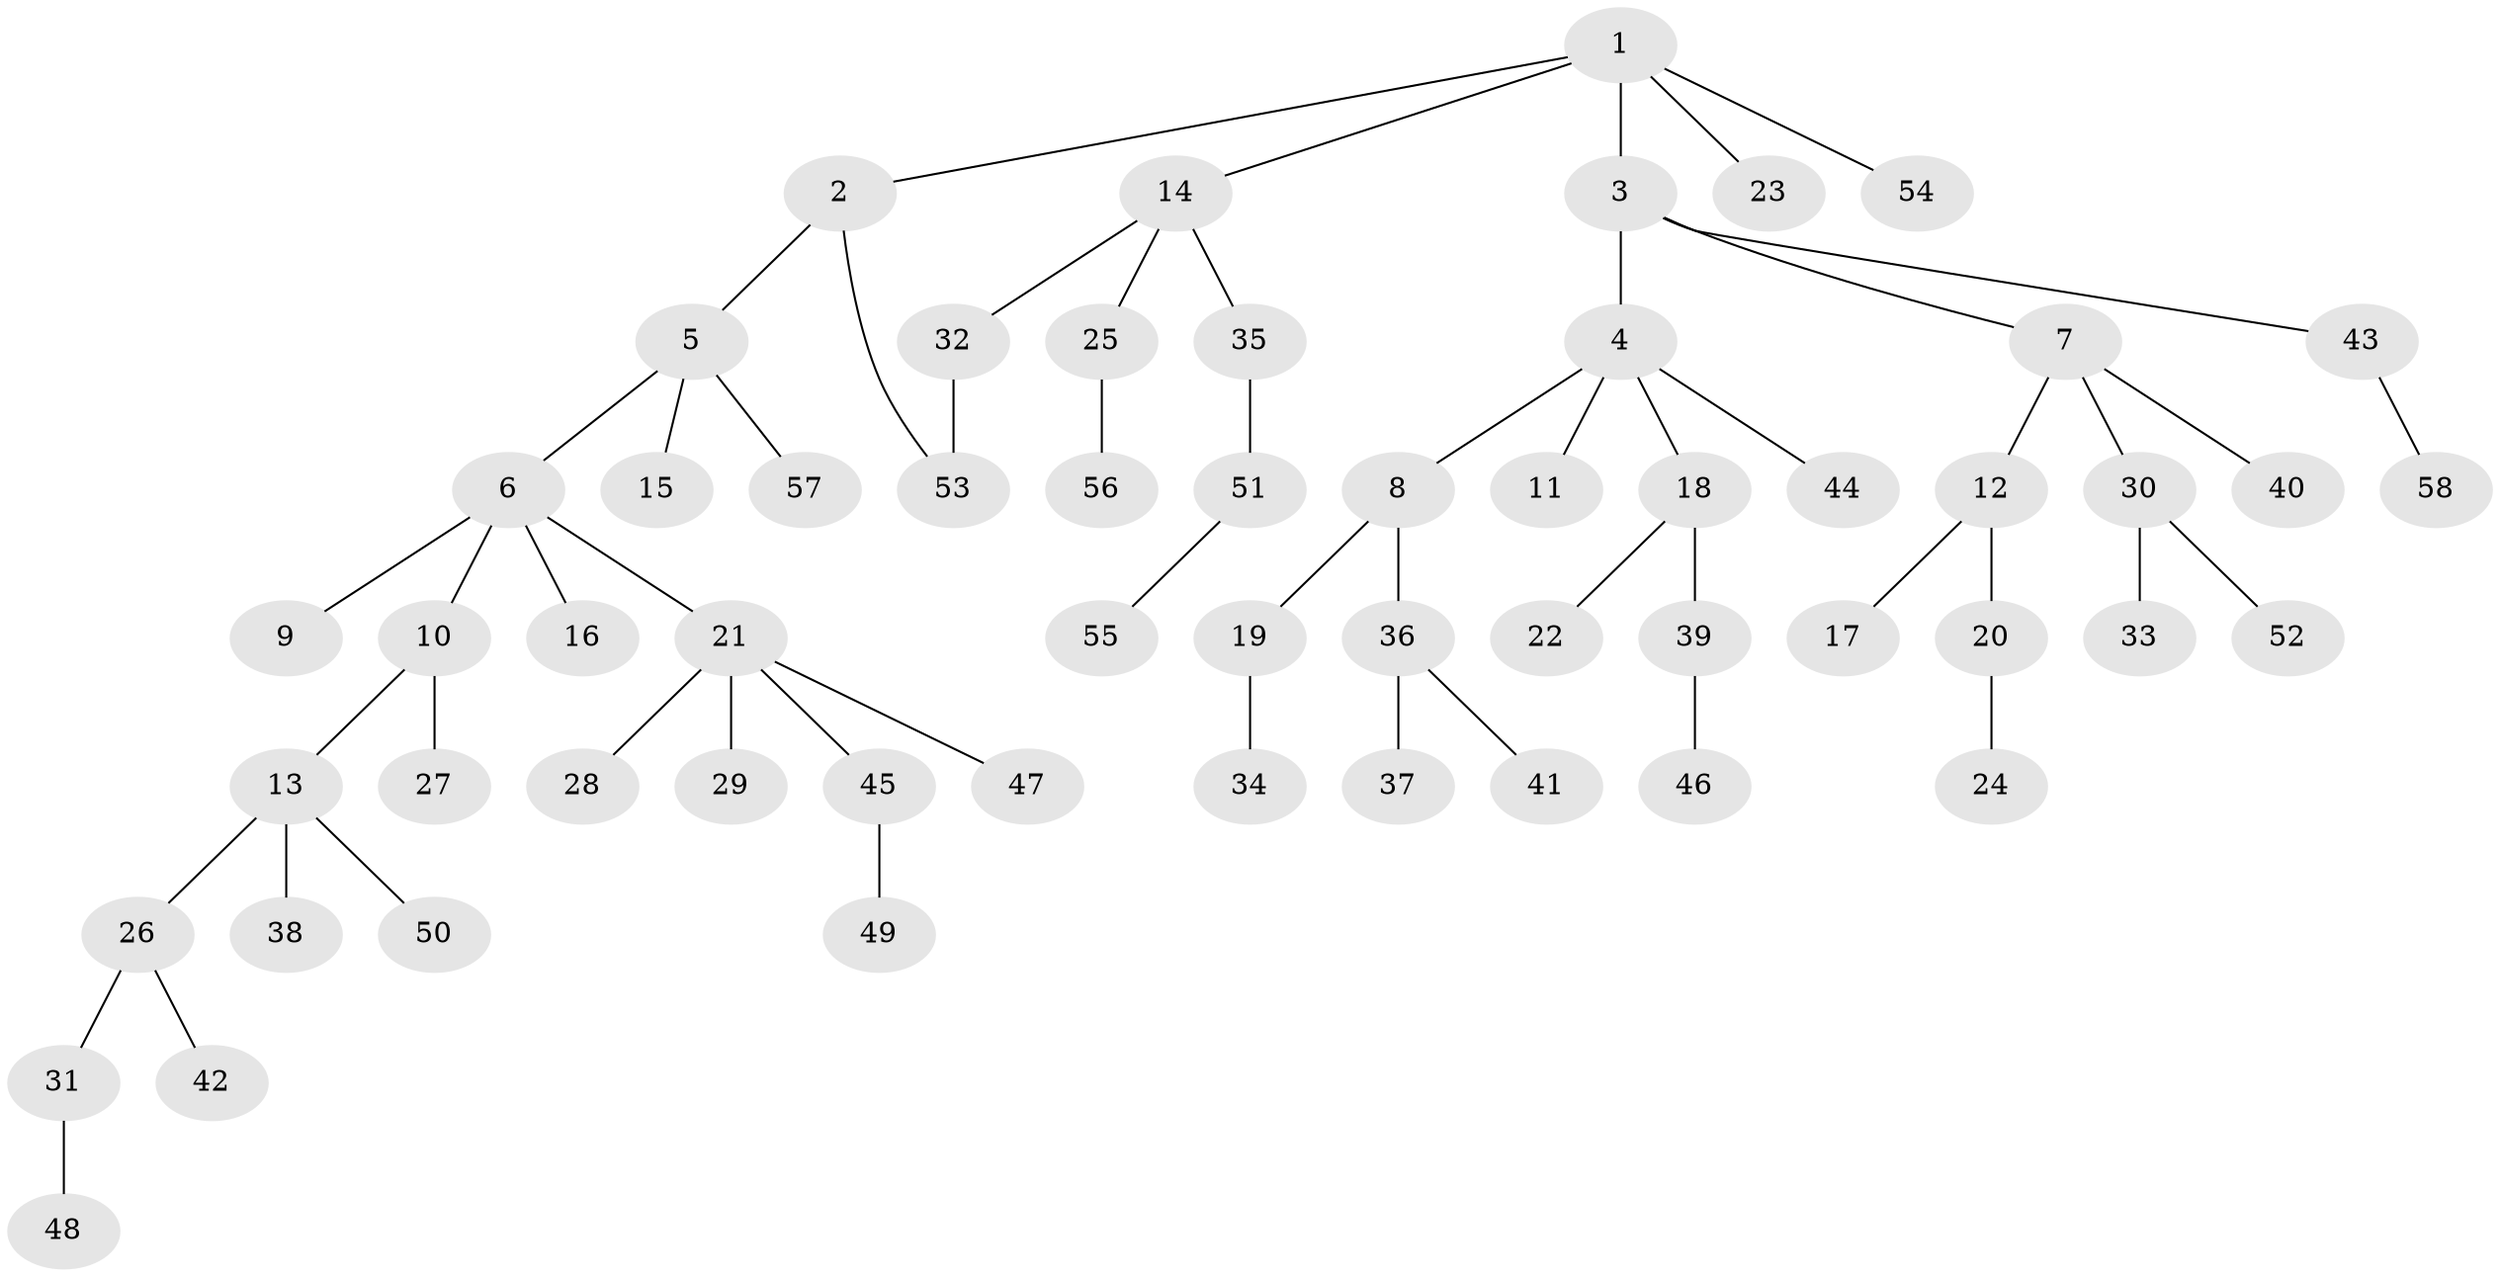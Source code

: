 // coarse degree distribution, {6: 0.05, 4: 0.1, 3: 0.075, 5: 0.05, 1: 0.625, 2: 0.1}
// Generated by graph-tools (version 1.1) at 2025/41/03/06/25 10:41:29]
// undirected, 58 vertices, 58 edges
graph export_dot {
graph [start="1"]
  node [color=gray90,style=filled];
  1;
  2;
  3;
  4;
  5;
  6;
  7;
  8;
  9;
  10;
  11;
  12;
  13;
  14;
  15;
  16;
  17;
  18;
  19;
  20;
  21;
  22;
  23;
  24;
  25;
  26;
  27;
  28;
  29;
  30;
  31;
  32;
  33;
  34;
  35;
  36;
  37;
  38;
  39;
  40;
  41;
  42;
  43;
  44;
  45;
  46;
  47;
  48;
  49;
  50;
  51;
  52;
  53;
  54;
  55;
  56;
  57;
  58;
  1 -- 2;
  1 -- 3;
  1 -- 14;
  1 -- 23;
  1 -- 54;
  2 -- 5;
  2 -- 53;
  3 -- 4;
  3 -- 7;
  3 -- 43;
  4 -- 8;
  4 -- 11;
  4 -- 18;
  4 -- 44;
  5 -- 6;
  5 -- 15;
  5 -- 57;
  6 -- 9;
  6 -- 10;
  6 -- 16;
  6 -- 21;
  7 -- 12;
  7 -- 30;
  7 -- 40;
  8 -- 19;
  8 -- 36;
  10 -- 13;
  10 -- 27;
  12 -- 17;
  12 -- 20;
  13 -- 26;
  13 -- 38;
  13 -- 50;
  14 -- 25;
  14 -- 32;
  14 -- 35;
  18 -- 22;
  18 -- 39;
  19 -- 34;
  20 -- 24;
  21 -- 28;
  21 -- 29;
  21 -- 45;
  21 -- 47;
  25 -- 56;
  26 -- 31;
  26 -- 42;
  30 -- 33;
  30 -- 52;
  31 -- 48;
  32 -- 53;
  35 -- 51;
  36 -- 37;
  36 -- 41;
  39 -- 46;
  43 -- 58;
  45 -- 49;
  51 -- 55;
}
